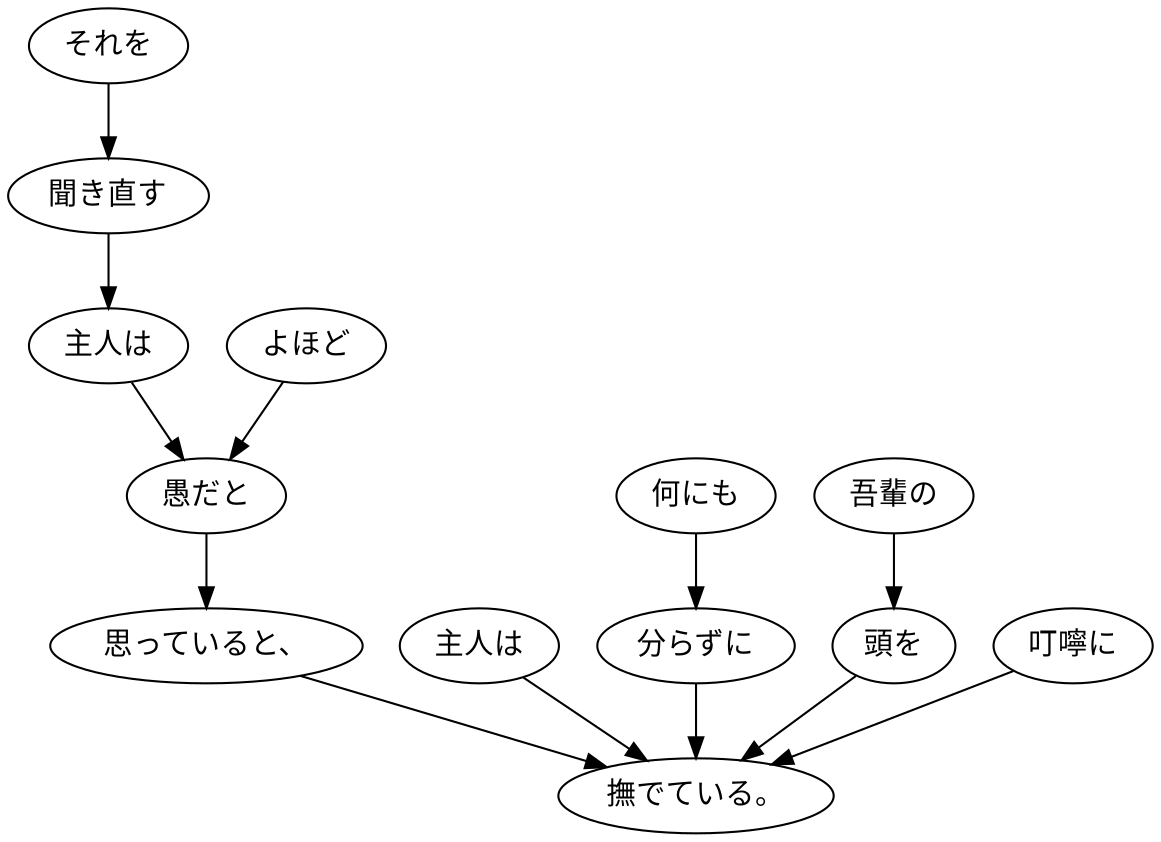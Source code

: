 digraph graph805 {
	node0 [label="それを"];
	node1 [label="聞き直す"];
	node2 [label="主人は"];
	node3 [label="よほど"];
	node4 [label="愚だと"];
	node5 [label="思っていると、"];
	node6 [label="主人は"];
	node7 [label="何にも"];
	node8 [label="分らずに"];
	node9 [label="吾輩の"];
	node10 [label="頭を"];
	node11 [label="叮嚀に"];
	node12 [label="撫でている。"];
	node0 -> node1;
	node1 -> node2;
	node2 -> node4;
	node3 -> node4;
	node4 -> node5;
	node5 -> node12;
	node6 -> node12;
	node7 -> node8;
	node8 -> node12;
	node9 -> node10;
	node10 -> node12;
	node11 -> node12;
}
